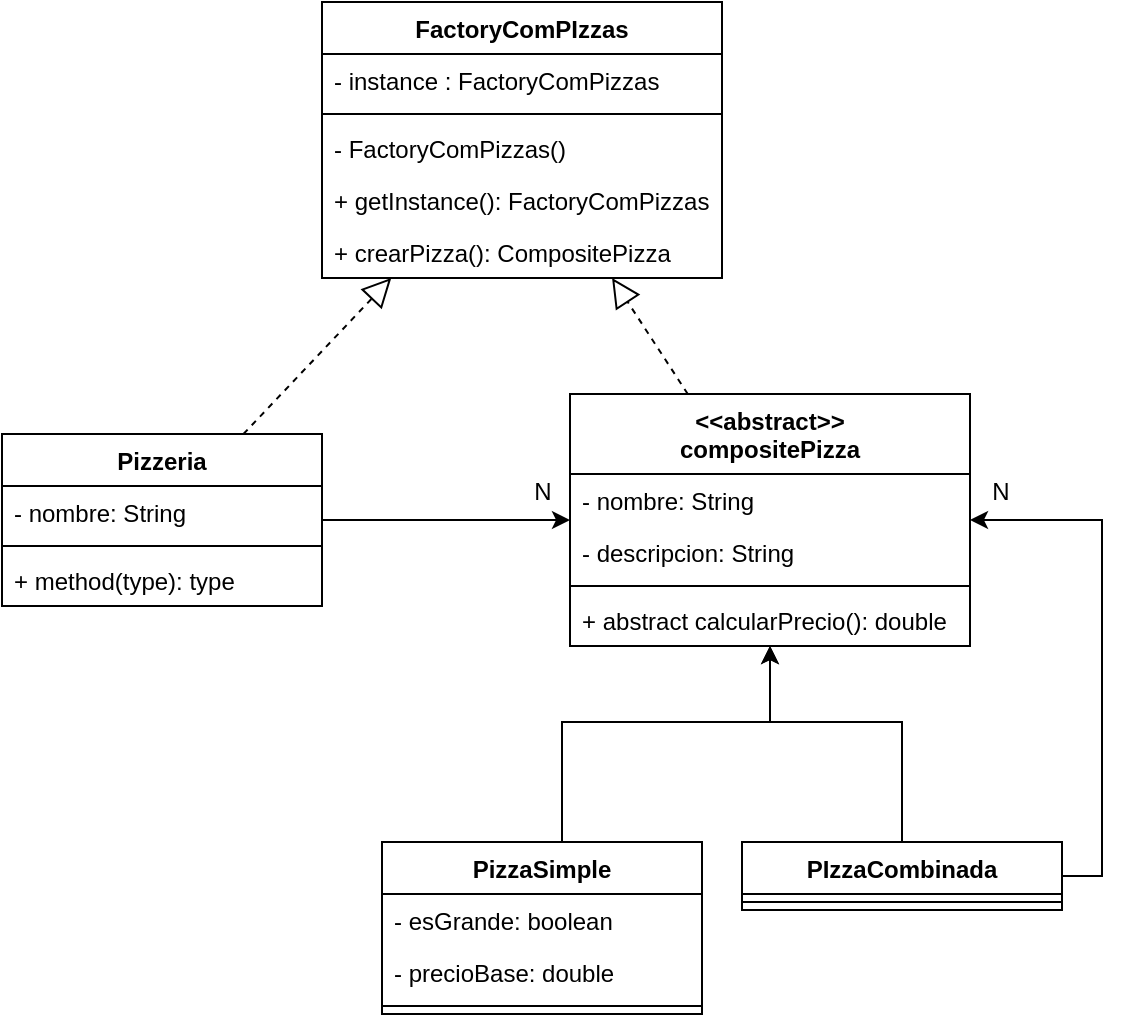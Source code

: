 <mxfile version="20.3.3" type="github">
  <diagram id="ZQxF-IaHPSeslvFUNxKx" name="Página-1">
    <mxGraphModel dx="1518" dy="1709" grid="1" gridSize="10" guides="1" tooltips="1" connect="1" arrows="1" fold="1" page="1" pageScale="1" pageWidth="827" pageHeight="1169" math="0" shadow="0">
      <root>
        <mxCell id="0" />
        <mxCell id="1" parent="0" />
        <mxCell id="fXN5BrU___m1bCXiDcGJ-24" style="edgeStyle=orthogonalEdgeStyle;rounded=0;orthogonalLoop=1;jettySize=auto;html=1;" edge="1" parent="1" source="fXN5BrU___m1bCXiDcGJ-1" target="fXN5BrU___m1bCXiDcGJ-13">
          <mxGeometry relative="1" as="geometry" />
        </mxCell>
        <mxCell id="fXN5BrU___m1bCXiDcGJ-1" value="Pizzeria" style="swimlane;fontStyle=1;align=center;verticalAlign=top;childLayout=stackLayout;horizontal=1;startSize=26;horizontalStack=0;resizeParent=1;resizeParentMax=0;resizeLast=0;collapsible=1;marginBottom=0;" vertex="1" parent="1">
          <mxGeometry x="-70" y="116" width="160" height="86" as="geometry" />
        </mxCell>
        <mxCell id="fXN5BrU___m1bCXiDcGJ-2" value="- nombre: String" style="text;strokeColor=none;fillColor=none;align=left;verticalAlign=top;spacingLeft=4;spacingRight=4;overflow=hidden;rotatable=0;points=[[0,0.5],[1,0.5]];portConstraint=eastwest;" vertex="1" parent="fXN5BrU___m1bCXiDcGJ-1">
          <mxGeometry y="26" width="160" height="26" as="geometry" />
        </mxCell>
        <mxCell id="fXN5BrU___m1bCXiDcGJ-3" value="" style="line;strokeWidth=1;fillColor=none;align=left;verticalAlign=middle;spacingTop=-1;spacingLeft=3;spacingRight=3;rotatable=0;labelPosition=right;points=[];portConstraint=eastwest;strokeColor=inherit;" vertex="1" parent="fXN5BrU___m1bCXiDcGJ-1">
          <mxGeometry y="52" width="160" height="8" as="geometry" />
        </mxCell>
        <mxCell id="fXN5BrU___m1bCXiDcGJ-4" value="+ method(type): type" style="text;strokeColor=none;fillColor=none;align=left;verticalAlign=top;spacingLeft=4;spacingRight=4;overflow=hidden;rotatable=0;points=[[0,0.5],[1,0.5]];portConstraint=eastwest;" vertex="1" parent="fXN5BrU___m1bCXiDcGJ-1">
          <mxGeometry y="60" width="160" height="26" as="geometry" />
        </mxCell>
        <mxCell id="fXN5BrU___m1bCXiDcGJ-23" style="edgeStyle=orthogonalEdgeStyle;rounded=0;orthogonalLoop=1;jettySize=auto;html=1;" edge="1" parent="1" source="fXN5BrU___m1bCXiDcGJ-5" target="fXN5BrU___m1bCXiDcGJ-13">
          <mxGeometry relative="1" as="geometry">
            <Array as="points">
              <mxPoint x="210" y="260" />
              <mxPoint x="314" y="260" />
            </Array>
          </mxGeometry>
        </mxCell>
        <mxCell id="fXN5BrU___m1bCXiDcGJ-5" value="PizzaSimple" style="swimlane;fontStyle=1;align=center;verticalAlign=top;childLayout=stackLayout;horizontal=1;startSize=26;horizontalStack=0;resizeParent=1;resizeParentMax=0;resizeLast=0;collapsible=1;marginBottom=0;" vertex="1" parent="1">
          <mxGeometry x="120" y="320" width="160" height="86" as="geometry" />
        </mxCell>
        <mxCell id="fXN5BrU___m1bCXiDcGJ-18" value="- esGrande: boolean" style="text;strokeColor=none;fillColor=none;align=left;verticalAlign=top;spacingLeft=4;spacingRight=4;overflow=hidden;rotatable=0;points=[[0,0.5],[1,0.5]];portConstraint=eastwest;" vertex="1" parent="fXN5BrU___m1bCXiDcGJ-5">
          <mxGeometry y="26" width="160" height="26" as="geometry" />
        </mxCell>
        <mxCell id="fXN5BrU___m1bCXiDcGJ-6" value="- precioBase: double" style="text;strokeColor=none;fillColor=none;align=left;verticalAlign=top;spacingLeft=4;spacingRight=4;overflow=hidden;rotatable=0;points=[[0,0.5],[1,0.5]];portConstraint=eastwest;" vertex="1" parent="fXN5BrU___m1bCXiDcGJ-5">
          <mxGeometry y="52" width="160" height="26" as="geometry" />
        </mxCell>
        <mxCell id="fXN5BrU___m1bCXiDcGJ-7" value="" style="line;strokeWidth=1;fillColor=none;align=left;verticalAlign=middle;spacingTop=-1;spacingLeft=3;spacingRight=3;rotatable=0;labelPosition=right;points=[];portConstraint=eastwest;strokeColor=inherit;" vertex="1" parent="fXN5BrU___m1bCXiDcGJ-5">
          <mxGeometry y="78" width="160" height="8" as="geometry" />
        </mxCell>
        <mxCell id="fXN5BrU___m1bCXiDcGJ-22" style="edgeStyle=orthogonalEdgeStyle;rounded=0;orthogonalLoop=1;jettySize=auto;html=1;" edge="1" parent="1" source="fXN5BrU___m1bCXiDcGJ-9" target="fXN5BrU___m1bCXiDcGJ-13">
          <mxGeometry relative="1" as="geometry">
            <Array as="points">
              <mxPoint x="380" y="260" />
              <mxPoint x="314" y="260" />
            </Array>
          </mxGeometry>
        </mxCell>
        <mxCell id="fXN5BrU___m1bCXiDcGJ-29" style="edgeStyle=orthogonalEdgeStyle;rounded=0;orthogonalLoop=1;jettySize=auto;html=1;" edge="1" parent="1" source="fXN5BrU___m1bCXiDcGJ-9" target="fXN5BrU___m1bCXiDcGJ-13">
          <mxGeometry relative="1" as="geometry">
            <mxPoint x="500" y="170" as="targetPoint" />
            <Array as="points">
              <mxPoint x="480" y="337" />
              <mxPoint x="480" y="159" />
            </Array>
          </mxGeometry>
        </mxCell>
        <mxCell id="fXN5BrU___m1bCXiDcGJ-9" value="PIzzaCombinada" style="swimlane;fontStyle=1;align=center;verticalAlign=top;childLayout=stackLayout;horizontal=1;startSize=26;horizontalStack=0;resizeParent=1;resizeParentMax=0;resizeLast=0;collapsible=1;marginBottom=0;" vertex="1" parent="1">
          <mxGeometry x="300" y="320" width="160" height="34" as="geometry" />
        </mxCell>
        <mxCell id="fXN5BrU___m1bCXiDcGJ-11" value="" style="line;strokeWidth=1;fillColor=none;align=left;verticalAlign=middle;spacingTop=-1;spacingLeft=3;spacingRight=3;rotatable=0;labelPosition=right;points=[];portConstraint=eastwest;strokeColor=inherit;" vertex="1" parent="fXN5BrU___m1bCXiDcGJ-9">
          <mxGeometry y="26" width="160" height="8" as="geometry" />
        </mxCell>
        <mxCell id="fXN5BrU___m1bCXiDcGJ-13" value="&lt;&lt;abstract&gt;&gt;&#xa;compositePizza" style="swimlane;fontStyle=1;align=center;verticalAlign=top;childLayout=stackLayout;horizontal=1;startSize=40;horizontalStack=0;resizeParent=1;resizeParentMax=0;resizeLast=0;collapsible=1;marginBottom=0;" vertex="1" parent="1">
          <mxGeometry x="214" y="96" width="200" height="126" as="geometry" />
        </mxCell>
        <mxCell id="fXN5BrU___m1bCXiDcGJ-17" value="- nombre: String" style="text;strokeColor=none;fillColor=none;align=left;verticalAlign=top;spacingLeft=4;spacingRight=4;overflow=hidden;rotatable=0;points=[[0,0.5],[1,0.5]];portConstraint=eastwest;" vertex="1" parent="fXN5BrU___m1bCXiDcGJ-13">
          <mxGeometry y="40" width="200" height="26" as="geometry" />
        </mxCell>
        <mxCell id="fXN5BrU___m1bCXiDcGJ-14" value="- descripcion: String" style="text;strokeColor=none;fillColor=none;align=left;verticalAlign=top;spacingLeft=4;spacingRight=4;overflow=hidden;rotatable=0;points=[[0,0.5],[1,0.5]];portConstraint=eastwest;" vertex="1" parent="fXN5BrU___m1bCXiDcGJ-13">
          <mxGeometry y="66" width="200" height="26" as="geometry" />
        </mxCell>
        <mxCell id="fXN5BrU___m1bCXiDcGJ-15" value="" style="line;strokeWidth=1;fillColor=none;align=left;verticalAlign=middle;spacingTop=-1;spacingLeft=3;spacingRight=3;rotatable=0;labelPosition=right;points=[];portConstraint=eastwest;strokeColor=inherit;" vertex="1" parent="fXN5BrU___m1bCXiDcGJ-13">
          <mxGeometry y="92" width="200" height="8" as="geometry" />
        </mxCell>
        <mxCell id="fXN5BrU___m1bCXiDcGJ-16" value="+ abstract calcularPrecio(): double" style="text;strokeColor=none;fillColor=none;align=left;verticalAlign=top;spacingLeft=4;spacingRight=4;overflow=hidden;rotatable=0;points=[[0,0.5],[1,0.5]];portConstraint=eastwest;" vertex="1" parent="fXN5BrU___m1bCXiDcGJ-13">
          <mxGeometry y="100" width="200" height="26" as="geometry" />
        </mxCell>
        <mxCell id="fXN5BrU___m1bCXiDcGJ-25" value="N" style="text;html=1;align=center;verticalAlign=middle;resizable=0;points=[];autosize=1;strokeColor=none;fillColor=none;" vertex="1" parent="1">
          <mxGeometry x="185" y="130" width="30" height="30" as="geometry" />
        </mxCell>
        <mxCell id="fXN5BrU___m1bCXiDcGJ-30" value="N" style="text;html=1;align=center;verticalAlign=middle;resizable=0;points=[];autosize=1;strokeColor=none;fillColor=none;" vertex="1" parent="1">
          <mxGeometry x="414" y="130" width="30" height="30" as="geometry" />
        </mxCell>
        <mxCell id="fXN5BrU___m1bCXiDcGJ-31" value="FactoryComPIzzas" style="swimlane;fontStyle=1;align=center;verticalAlign=top;childLayout=stackLayout;horizontal=1;startSize=26;horizontalStack=0;resizeParent=1;resizeParentMax=0;resizeLast=0;collapsible=1;marginBottom=0;" vertex="1" parent="1">
          <mxGeometry x="90" y="-100" width="200" height="138" as="geometry" />
        </mxCell>
        <mxCell id="fXN5BrU___m1bCXiDcGJ-35" value="- instance : FactoryComPizzas" style="text;strokeColor=none;fillColor=none;align=left;verticalAlign=top;spacingLeft=4;spacingRight=4;overflow=hidden;rotatable=0;points=[[0,0.5],[1,0.5]];portConstraint=eastwest;" vertex="1" parent="fXN5BrU___m1bCXiDcGJ-31">
          <mxGeometry y="26" width="200" height="26" as="geometry" />
        </mxCell>
        <mxCell id="fXN5BrU___m1bCXiDcGJ-33" value="" style="line;strokeWidth=1;fillColor=none;align=left;verticalAlign=middle;spacingTop=-1;spacingLeft=3;spacingRight=3;rotatable=0;labelPosition=right;points=[];portConstraint=eastwest;strokeColor=inherit;" vertex="1" parent="fXN5BrU___m1bCXiDcGJ-31">
          <mxGeometry y="52" width="200" height="8" as="geometry" />
        </mxCell>
        <mxCell id="fXN5BrU___m1bCXiDcGJ-36" value="- FactoryComPizzas()" style="text;strokeColor=none;fillColor=none;align=left;verticalAlign=top;spacingLeft=4;spacingRight=4;overflow=hidden;rotatable=0;points=[[0,0.5],[1,0.5]];portConstraint=eastwest;" vertex="1" parent="fXN5BrU___m1bCXiDcGJ-31">
          <mxGeometry y="60" width="200" height="26" as="geometry" />
        </mxCell>
        <mxCell id="fXN5BrU___m1bCXiDcGJ-39" value="+ getInstance(): FactoryComPizzas" style="text;strokeColor=none;fillColor=none;align=left;verticalAlign=top;spacingLeft=4;spacingRight=4;overflow=hidden;rotatable=0;points=[[0,0.5],[1,0.5]];portConstraint=eastwest;" vertex="1" parent="fXN5BrU___m1bCXiDcGJ-31">
          <mxGeometry y="86" width="200" height="26" as="geometry" />
        </mxCell>
        <mxCell id="fXN5BrU___m1bCXiDcGJ-34" value="+ crearPizza(): CompositePizza" style="text;strokeColor=none;fillColor=none;align=left;verticalAlign=top;spacingLeft=4;spacingRight=4;overflow=hidden;rotatable=0;points=[[0,0.5],[1,0.5]];portConstraint=eastwest;" vertex="1" parent="fXN5BrU___m1bCXiDcGJ-31">
          <mxGeometry y="112" width="200" height="26" as="geometry" />
        </mxCell>
        <mxCell id="fXN5BrU___m1bCXiDcGJ-37" value="" style="endArrow=block;dashed=1;endFill=0;endSize=12;html=1;rounded=0;" edge="1" parent="1" source="fXN5BrU___m1bCXiDcGJ-13" target="fXN5BrU___m1bCXiDcGJ-31">
          <mxGeometry width="160" relative="1" as="geometry">
            <mxPoint x="140" y="120" as="sourcePoint" />
            <mxPoint x="300" y="120" as="targetPoint" />
          </mxGeometry>
        </mxCell>
        <mxCell id="fXN5BrU___m1bCXiDcGJ-38" value="" style="endArrow=block;dashed=1;endFill=0;endSize=12;html=1;rounded=0;" edge="1" parent="1" source="fXN5BrU___m1bCXiDcGJ-1" target="fXN5BrU___m1bCXiDcGJ-31">
          <mxGeometry width="160" relative="1" as="geometry">
            <mxPoint x="141.307" y="144" as="sourcePoint" />
            <mxPoint x="89.997" y="60.0" as="targetPoint" />
          </mxGeometry>
        </mxCell>
      </root>
    </mxGraphModel>
  </diagram>
</mxfile>
